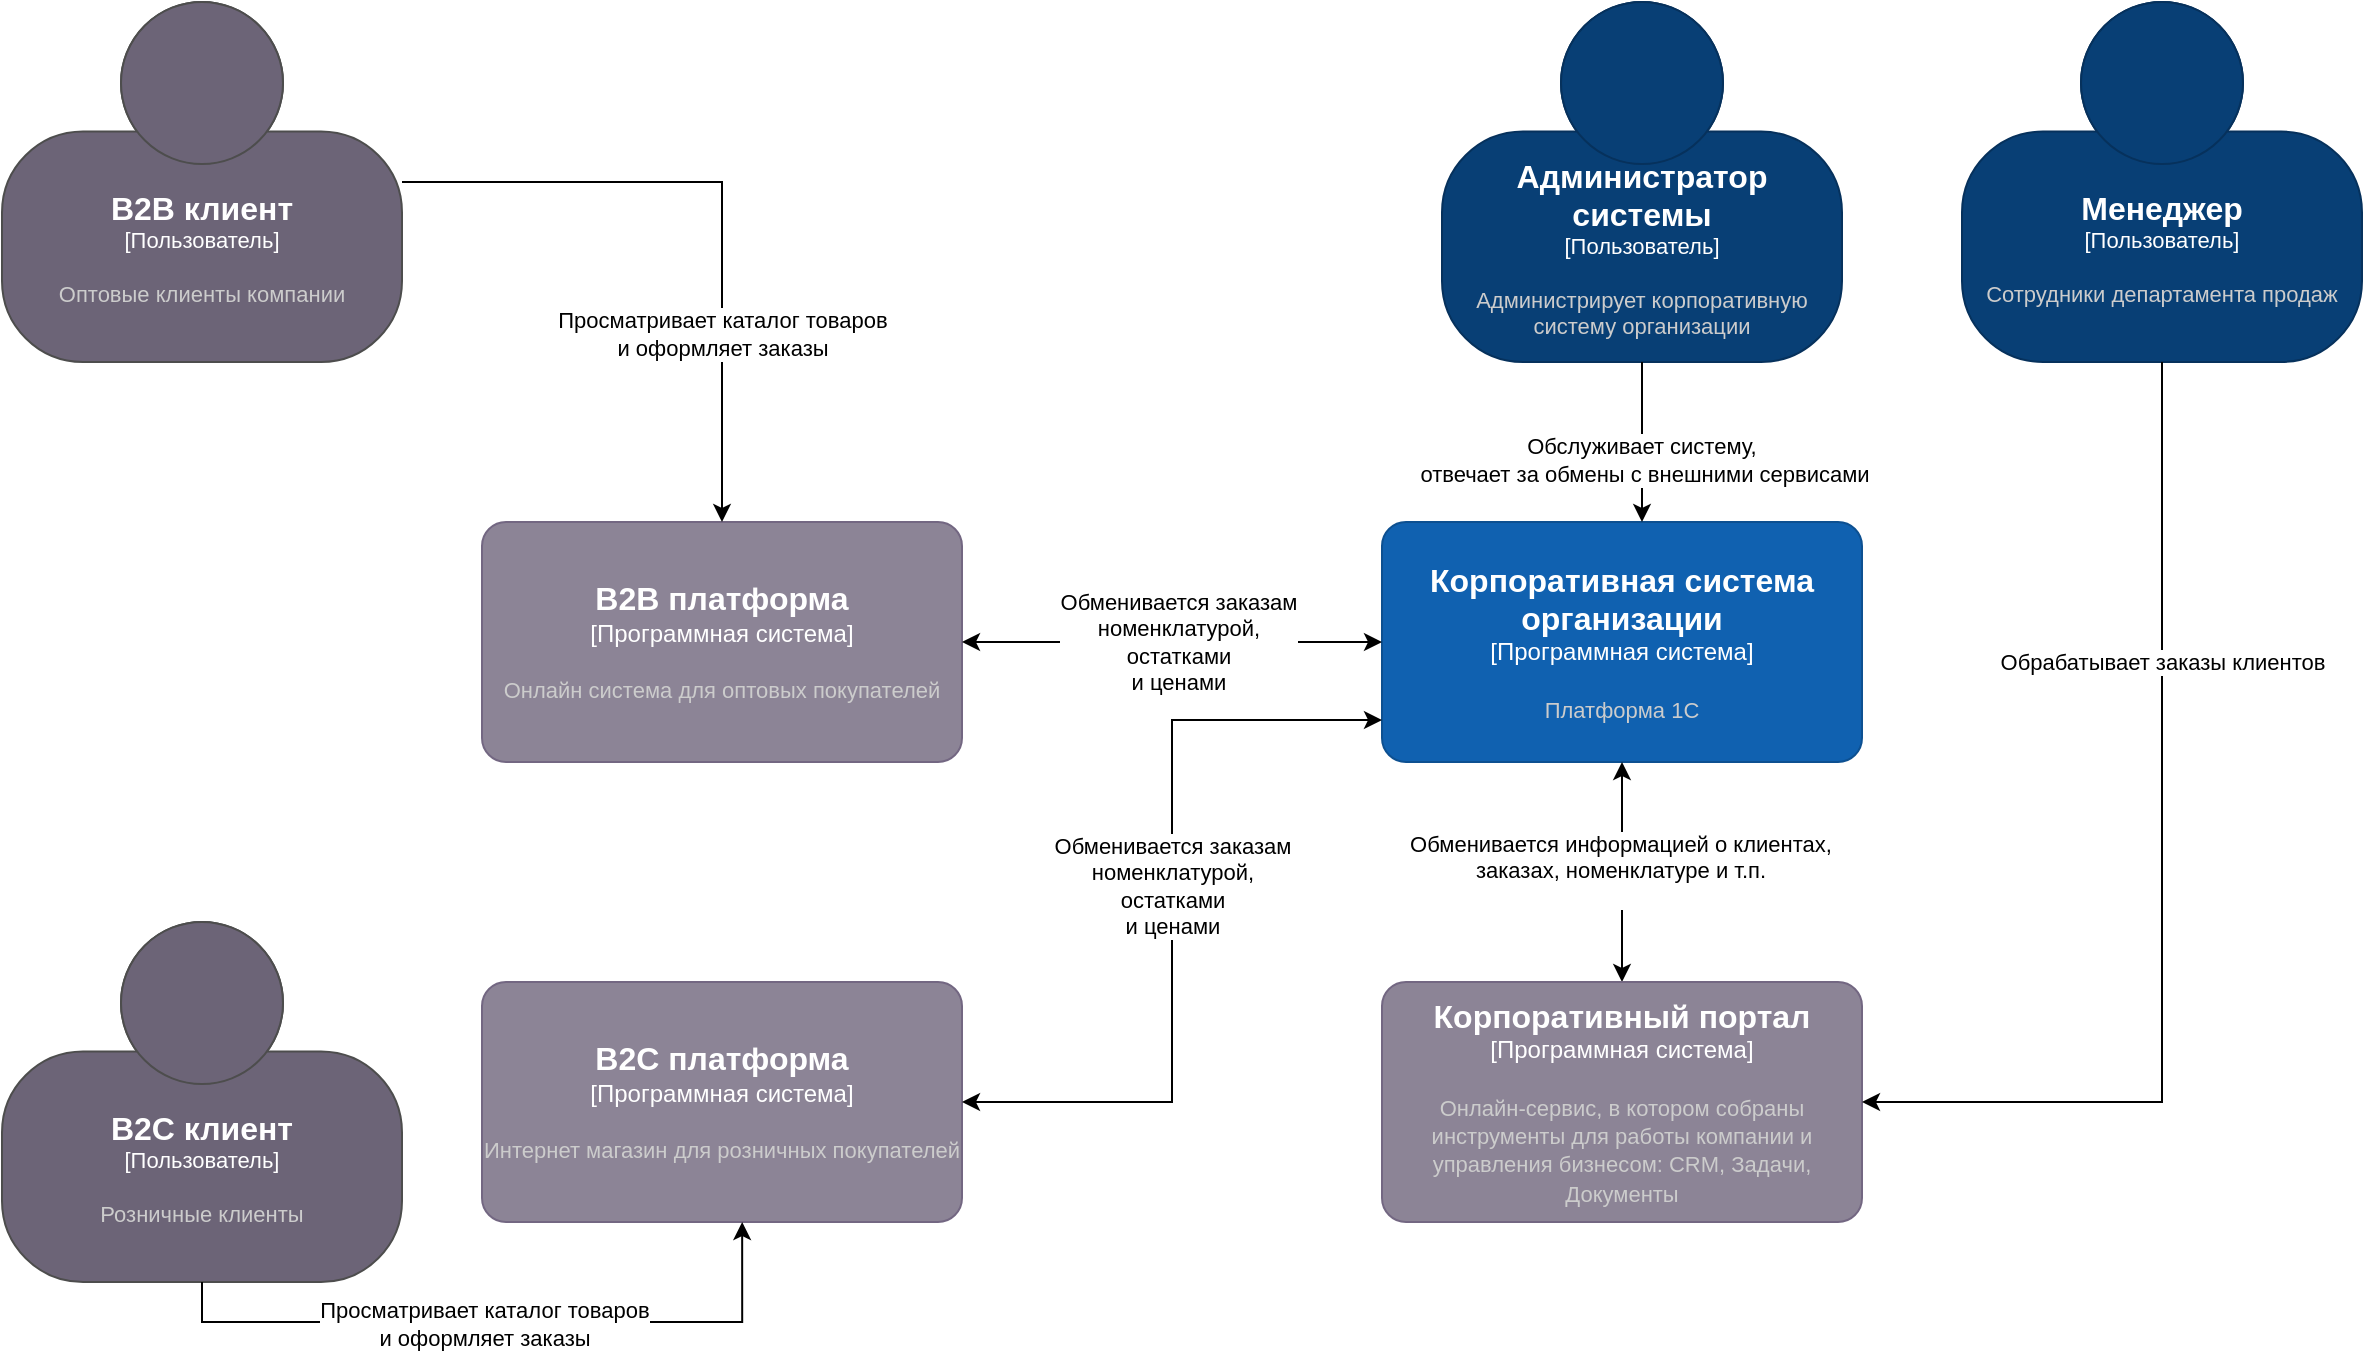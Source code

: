 <mxfile version="24.7.6">
  <diagram name="Страница — 1" id="_znnIKvl3pzs9DzYiIxw">
    <mxGraphModel dx="2039" dy="675" grid="1" gridSize="10" guides="1" tooltips="1" connect="1" arrows="1" fold="1" page="1" pageScale="1" pageWidth="827" pageHeight="1169" math="0" shadow="0">
      <root>
        <mxCell id="0" />
        <mxCell id="1" parent="0" />
        <object placeholders="1" c4Name="Корпоративная система организации" c4Type="Программная система" c4Description="Платформа 1С" label="&lt;font style=&quot;font-size: 16px&quot;&gt;&lt;b&gt;%c4Name%&lt;/b&gt;&lt;/font&gt;&lt;div&gt;[%c4Type%]&lt;/div&gt;&lt;br&gt;&lt;div&gt;&lt;font style=&quot;font-size: 11px&quot;&gt;&lt;font color=&quot;#cccccc&quot;&gt;%c4Description%&lt;/font&gt;&lt;/div&gt;" id="aAu972ErDHEbnLJ9heTB-1">
          <mxCell style="rounded=1;whiteSpace=wrap;html=1;labelBackgroundColor=none;fillColor=#1061B0;fontColor=#ffffff;align=center;arcSize=10;strokeColor=#0D5091;metaEdit=1;resizable=0;points=[[0.25,0,0],[0.5,0,0],[0.75,0,0],[1,0.25,0],[1,0.5,0],[1,0.75,0],[0.75,1,0],[0.5,1,0],[0.25,1,0],[0,0.75,0],[0,0.5,0],[0,0.25,0]];" vertex="1" parent="1">
            <mxGeometry x="450" y="320" width="240" height="120" as="geometry" />
          </mxCell>
        </object>
        <object placeholders="1" c4Name="Администратор системы" c4Type="Пользователь" c4Description="Администрирует корпоративную систему организации" label="&lt;font style=&quot;font-size: 16px&quot;&gt;&lt;b&gt;%c4Name%&lt;/b&gt;&lt;/font&gt;&lt;div&gt;[%c4Type%]&lt;/div&gt;&lt;br&gt;&lt;div&gt;&lt;font style=&quot;font-size: 11px&quot;&gt;&lt;font color=&quot;#cccccc&quot;&gt;%c4Description%&lt;/font&gt;&lt;/div&gt;" id="aAu972ErDHEbnLJ9heTB-2">
          <mxCell style="html=1;fontSize=11;dashed=0;whiteSpace=wrap;fillColor=#083F75;strokeColor=#06315C;fontColor=#ffffff;shape=mxgraph.c4.person2;align=center;metaEdit=1;points=[[0.5,0,0],[1,0.5,0],[1,0.75,0],[0.75,1,0],[0.5,1,0],[0.25,1,0],[0,0.75,0],[0,0.5,0]];resizable=0;" vertex="1" parent="1">
            <mxGeometry x="480" y="60" width="200" height="180" as="geometry" />
          </mxCell>
        </object>
        <object placeholders="1" c4Name="B2B платформа" c4Type="Программная система" c4Description="Онлайн система для оптовых покупателей" label="&lt;font style=&quot;font-size: 16px&quot;&gt;&lt;b&gt;%c4Name%&lt;/b&gt;&lt;/font&gt;&lt;div&gt;[%c4Type%]&lt;/div&gt;&lt;br&gt;&lt;div&gt;&lt;font style=&quot;font-size: 11px&quot;&gt;&lt;font color=&quot;#cccccc&quot;&gt;%c4Description%&lt;/font&gt;&lt;/div&gt;" id="aAu972ErDHEbnLJ9heTB-3">
          <mxCell style="rounded=1;whiteSpace=wrap;html=1;labelBackgroundColor=none;fillColor=#8C8496;fontColor=#ffffff;align=center;arcSize=10;strokeColor=#736782;metaEdit=1;resizable=0;points=[[0.25,0,0],[0.5,0,0],[0.75,0,0],[1,0.25,0],[1,0.5,0],[1,0.75,0],[0.75,1,0],[0.5,1,0],[0.25,1,0],[0,0.75,0],[0,0.5,0],[0,0.25,0]];" vertex="1" parent="1">
            <mxGeometry y="320" width="240" height="120" as="geometry" />
          </mxCell>
        </object>
        <object placeholders="1" c4Name="B2C платформа" c4Type="Программная система" c4Description="Интернет магазин для розничных покупателей" label="&lt;font style=&quot;font-size: 16px&quot;&gt;&lt;b&gt;%c4Name%&lt;/b&gt;&lt;/font&gt;&lt;div&gt;[%c4Type%]&lt;/div&gt;&lt;br&gt;&lt;div&gt;&lt;font style=&quot;font-size: 11px&quot;&gt;&lt;font color=&quot;#cccccc&quot;&gt;%c4Description%&lt;/font&gt;&lt;/div&gt;" id="aAu972ErDHEbnLJ9heTB-4">
          <mxCell style="rounded=1;whiteSpace=wrap;html=1;labelBackgroundColor=none;fillColor=#8C8496;fontColor=#ffffff;align=center;arcSize=10;strokeColor=#736782;metaEdit=1;resizable=0;points=[[0.25,0,0],[0.5,0,0],[0.75,0,0],[1,0.25,0],[1,0.5,0],[1,0.75,0],[0.75,1,0],[0.5,1,0],[0.25,1,0],[0,0.75,0],[0,0.5,0],[0,0.25,0]];" vertex="1" parent="1">
            <mxGeometry y="550" width="240" height="120" as="geometry" />
          </mxCell>
        </object>
        <mxCell id="aAu972ErDHEbnLJ9heTB-19" style="edgeStyle=orthogonalEdgeStyle;rounded=0;orthogonalLoop=1;jettySize=auto;html=1;exitX=0.5;exitY=0;exitDx=0;exitDy=0;exitPerimeter=0;entryX=0.5;entryY=1;entryDx=0;entryDy=0;entryPerimeter=0;startArrow=classic;startFill=1;" edge="1" parent="1" source="aAu972ErDHEbnLJ9heTB-5" target="aAu972ErDHEbnLJ9heTB-1">
          <mxGeometry relative="1" as="geometry">
            <mxPoint x="570" y="510" as="targetPoint" />
          </mxGeometry>
        </mxCell>
        <mxCell id="aAu972ErDHEbnLJ9heTB-22" value="Обменивается информацией о клиентах,&lt;div&gt;заказах, номенклатуре и т.п.&lt;br&gt;&lt;div&gt;&lt;br&gt;&lt;/div&gt;&lt;/div&gt;" style="edgeLabel;html=1;align=center;verticalAlign=middle;resizable=0;points=[];" vertex="1" connectable="0" parent="aAu972ErDHEbnLJ9heTB-19">
          <mxGeometry x="0.021" y="1" relative="1" as="geometry">
            <mxPoint as="offset" />
          </mxGeometry>
        </mxCell>
        <object placeholders="1" c4Name="Корпоративный портал" c4Type="Программная система" c4Description="Онлайн-сервис, в котором собраны инструменты для работы компании и управления бизнесом: CRM, Задачи, Документы" label="&lt;font style=&quot;font-size: 16px&quot;&gt;&lt;b&gt;%c4Name%&lt;/b&gt;&lt;/font&gt;&lt;div&gt;[%c4Type%]&lt;/div&gt;&lt;br&gt;&lt;div&gt;&lt;font style=&quot;font-size: 11px&quot;&gt;&lt;font color=&quot;#cccccc&quot;&gt;%c4Description%&lt;/font&gt;&lt;/div&gt;" id="aAu972ErDHEbnLJ9heTB-5">
          <mxCell style="rounded=1;whiteSpace=wrap;html=1;labelBackgroundColor=none;fillColor=#8C8496;fontColor=#ffffff;align=center;arcSize=10;strokeColor=#736782;metaEdit=1;resizable=0;points=[[0.25,0,0],[0.5,0,0],[0.75,0,0],[1,0.25,0],[1,0.5,0],[1,0.75,0],[0.75,1,0],[0.5,1,0],[0.25,1,0],[0,0.75,0],[0,0.5,0],[0,0.25,0]];" vertex="1" parent="1">
            <mxGeometry x="450" y="550" width="240" height="120" as="geometry" />
          </mxCell>
        </object>
        <mxCell id="aAu972ErDHEbnLJ9heTB-15" style="edgeStyle=orthogonalEdgeStyle;rounded=0;orthogonalLoop=1;jettySize=auto;html=1;" edge="1" parent="1" source="aAu972ErDHEbnLJ9heTB-6" target="aAu972ErDHEbnLJ9heTB-3">
          <mxGeometry relative="1" as="geometry" />
        </mxCell>
        <mxCell id="aAu972ErDHEbnLJ9heTB-16" value="Просматривает каталог товаров&lt;div&gt;и оформляет заказы&lt;/div&gt;" style="edgeLabel;html=1;align=center;verticalAlign=middle;resizable=0;points=[];" vertex="1" connectable="0" parent="aAu972ErDHEbnLJ9heTB-15">
          <mxGeometry x="0.061" y="3" relative="1" as="geometry">
            <mxPoint x="-3" y="61" as="offset" />
          </mxGeometry>
        </mxCell>
        <object placeholders="1" c4Name="B2B клиент" c4Type="Пользователь" c4Description="Оптовые клиенты компании" label="&lt;font style=&quot;font-size: 16px&quot;&gt;&lt;b&gt;%c4Name%&lt;/b&gt;&lt;/font&gt;&lt;div&gt;[%c4Type%]&lt;/div&gt;&lt;br&gt;&lt;div&gt;&lt;font style=&quot;font-size: 11px&quot;&gt;&lt;font color=&quot;#cccccc&quot;&gt;%c4Description%&lt;/font&gt;&lt;/div&gt;" id="aAu972ErDHEbnLJ9heTB-6">
          <mxCell style="html=1;fontSize=11;dashed=0;whiteSpace=wrap;fillColor=#6C6477;strokeColor=#4D4D4D;fontColor=#ffffff;shape=mxgraph.c4.person2;align=center;metaEdit=1;points=[[0.5,0,0],[1,0.5,0],[1,0.75,0],[0.75,1,0],[0.5,1,0],[0.25,1,0],[0,0.75,0],[0,0.5,0]];resizable=0;" vertex="1" parent="1">
            <mxGeometry x="-240" y="60" width="200" height="180" as="geometry" />
          </mxCell>
        </object>
        <object placeholders="1" c4Name="B2C клиент" c4Type="Пользователь" c4Description="Розничные клиенты" label="&lt;font style=&quot;font-size: 16px&quot;&gt;&lt;b&gt;%c4Name%&lt;/b&gt;&lt;/font&gt;&lt;div&gt;[%c4Type%]&lt;/div&gt;&lt;br&gt;&lt;div&gt;&lt;font style=&quot;font-size: 11px&quot;&gt;&lt;font color=&quot;#cccccc&quot;&gt;%c4Description%&lt;/font&gt;&lt;/div&gt;" id="aAu972ErDHEbnLJ9heTB-7">
          <mxCell style="html=1;fontSize=11;dashed=0;whiteSpace=wrap;fillColor=#6C6477;strokeColor=#4D4D4D;fontColor=#ffffff;shape=mxgraph.c4.person2;align=center;metaEdit=1;points=[[0.5,0,0],[1,0.5,0],[1,0.75,0],[0.75,1,0],[0.5,1,0],[0.25,1,0],[0,0.75,0],[0,0.5,0]];resizable=0;" vertex="1" parent="1">
            <mxGeometry x="-240" y="520" width="200" height="180" as="geometry" />
          </mxCell>
        </object>
        <object placeholders="1" c4Name="Менеджер" c4Type="Пользователь" c4Description="Сотрудники департамента продаж" label="&lt;font style=&quot;font-size: 16px&quot;&gt;&lt;b&gt;%c4Name%&lt;/b&gt;&lt;/font&gt;&lt;div&gt;[%c4Type%]&lt;/div&gt;&lt;br&gt;&lt;div&gt;&lt;font style=&quot;font-size: 11px&quot;&gt;&lt;font color=&quot;#cccccc&quot;&gt;%c4Description%&lt;/font&gt;&lt;/div&gt;" id="aAu972ErDHEbnLJ9heTB-8">
          <mxCell style="html=1;fontSize=11;dashed=0;whiteSpace=wrap;fillColor=#083F75;strokeColor=#06315C;fontColor=#ffffff;shape=mxgraph.c4.person2;align=center;metaEdit=1;points=[[0.5,0,0],[1,0.5,0],[1,0.75,0],[0.75,1,0],[0.5,1,0],[0.25,1,0],[0,0.75,0],[0,0.5,0]];resizable=0;" vertex="1" parent="1">
            <mxGeometry x="740" y="60" width="200" height="180" as="geometry" />
          </mxCell>
        </object>
        <mxCell id="aAu972ErDHEbnLJ9heTB-9" value="" style="endArrow=classic;html=1;rounded=0;exitX=0.5;exitY=1;exitDx=0;exitDy=0;exitPerimeter=0;" edge="1" parent="1" source="aAu972ErDHEbnLJ9heTB-2">
          <mxGeometry width="50" height="50" relative="1" as="geometry">
            <mxPoint x="470" y="290" as="sourcePoint" />
            <mxPoint x="580" y="320" as="targetPoint" />
          </mxGeometry>
        </mxCell>
        <mxCell id="aAu972ErDHEbnLJ9heTB-10" value="Обслуживает систему,&amp;nbsp;&lt;div&gt;отвечает за обмены с внешними сервисами&lt;/div&gt;" style="edgeLabel;html=1;align=center;verticalAlign=middle;resizable=0;points=[];" vertex="1" connectable="0" parent="aAu972ErDHEbnLJ9heTB-9">
          <mxGeometry x="0.216" y="1" relative="1" as="geometry">
            <mxPoint as="offset" />
          </mxGeometry>
        </mxCell>
        <mxCell id="aAu972ErDHEbnLJ9heTB-11" style="edgeStyle=orthogonalEdgeStyle;rounded=0;orthogonalLoop=1;jettySize=auto;html=1;entryX=1;entryY=0.5;entryDx=0;entryDy=0;entryPerimeter=0;exitX=0.5;exitY=1;exitDx=0;exitDy=0;exitPerimeter=0;" edge="1" parent="1" source="aAu972ErDHEbnLJ9heTB-8" target="aAu972ErDHEbnLJ9heTB-5">
          <mxGeometry relative="1" as="geometry">
            <mxPoint x="940" y="530" as="sourcePoint" />
          </mxGeometry>
        </mxCell>
        <mxCell id="aAu972ErDHEbnLJ9heTB-12" value="Обрабатывает заказы клиентов" style="edgeLabel;html=1;align=center;verticalAlign=middle;resizable=0;points=[];" vertex="1" connectable="0" parent="aAu972ErDHEbnLJ9heTB-11">
          <mxGeometry relative="1" as="geometry">
            <mxPoint y="-110" as="offset" />
          </mxGeometry>
        </mxCell>
        <mxCell id="aAu972ErDHEbnLJ9heTB-13" style="edgeStyle=orthogonalEdgeStyle;rounded=0;orthogonalLoop=1;jettySize=auto;html=1;entryX=0;entryY=0.5;entryDx=0;entryDy=0;entryPerimeter=0;startArrow=classic;startFill=1;" edge="1" parent="1" source="aAu972ErDHEbnLJ9heTB-3" target="aAu972ErDHEbnLJ9heTB-1">
          <mxGeometry relative="1" as="geometry" />
        </mxCell>
        <mxCell id="aAu972ErDHEbnLJ9heTB-14" value="Обменивается заказам&lt;div&gt;номенклатурой,&lt;/div&gt;&lt;div&gt;остатками&lt;/div&gt;&lt;div&gt;и ценами&lt;/div&gt;" style="edgeLabel;html=1;align=center;verticalAlign=middle;resizable=0;points=[];" vertex="1" connectable="0" parent="aAu972ErDHEbnLJ9heTB-13">
          <mxGeometry x="0.03" relative="1" as="geometry">
            <mxPoint as="offset" />
          </mxGeometry>
        </mxCell>
        <mxCell id="aAu972ErDHEbnLJ9heTB-17" style="edgeStyle=orthogonalEdgeStyle;rounded=0;orthogonalLoop=1;jettySize=auto;html=1;entryX=0.542;entryY=1;entryDx=0;entryDy=0;entryPerimeter=0;exitX=0.5;exitY=1;exitDx=0;exitDy=0;exitPerimeter=0;" edge="1" parent="1" source="aAu972ErDHEbnLJ9heTB-7" target="aAu972ErDHEbnLJ9heTB-4">
          <mxGeometry relative="1" as="geometry" />
        </mxCell>
        <mxCell id="aAu972ErDHEbnLJ9heTB-18" value="Просматривает каталог товаров&lt;div&gt;и оформляет заказы&lt;/div&gt;" style="edgeLabel;html=1;align=center;verticalAlign=middle;resizable=0;points=[];" vertex="1" connectable="0" parent="aAu972ErDHEbnLJ9heTB-17">
          <mxGeometry x="-0.054" y="-1" relative="1" as="geometry">
            <mxPoint as="offset" />
          </mxGeometry>
        </mxCell>
        <mxCell id="aAu972ErDHEbnLJ9heTB-23" style="edgeStyle=orthogonalEdgeStyle;rounded=0;orthogonalLoop=1;jettySize=auto;html=1;entryX=0;entryY=0.825;entryDx=0;entryDy=0;entryPerimeter=0;startArrow=classic;startFill=1;" edge="1" parent="1" source="aAu972ErDHEbnLJ9heTB-4" target="aAu972ErDHEbnLJ9heTB-1">
          <mxGeometry relative="1" as="geometry" />
        </mxCell>
        <mxCell id="aAu972ErDHEbnLJ9heTB-24" value="Обменивается заказам&lt;div&gt;номенклатурой,&lt;/div&gt;&lt;div&gt;остатками&lt;/div&gt;&lt;div&gt;и ценами&lt;/div&gt;" style="edgeLabel;html=1;align=center;verticalAlign=middle;resizable=0;points=[];" vertex="1" connectable="0" parent="aAu972ErDHEbnLJ9heTB-23">
          <mxGeometry x="0.063" relative="1" as="geometry">
            <mxPoint as="offset" />
          </mxGeometry>
        </mxCell>
      </root>
    </mxGraphModel>
  </diagram>
</mxfile>
